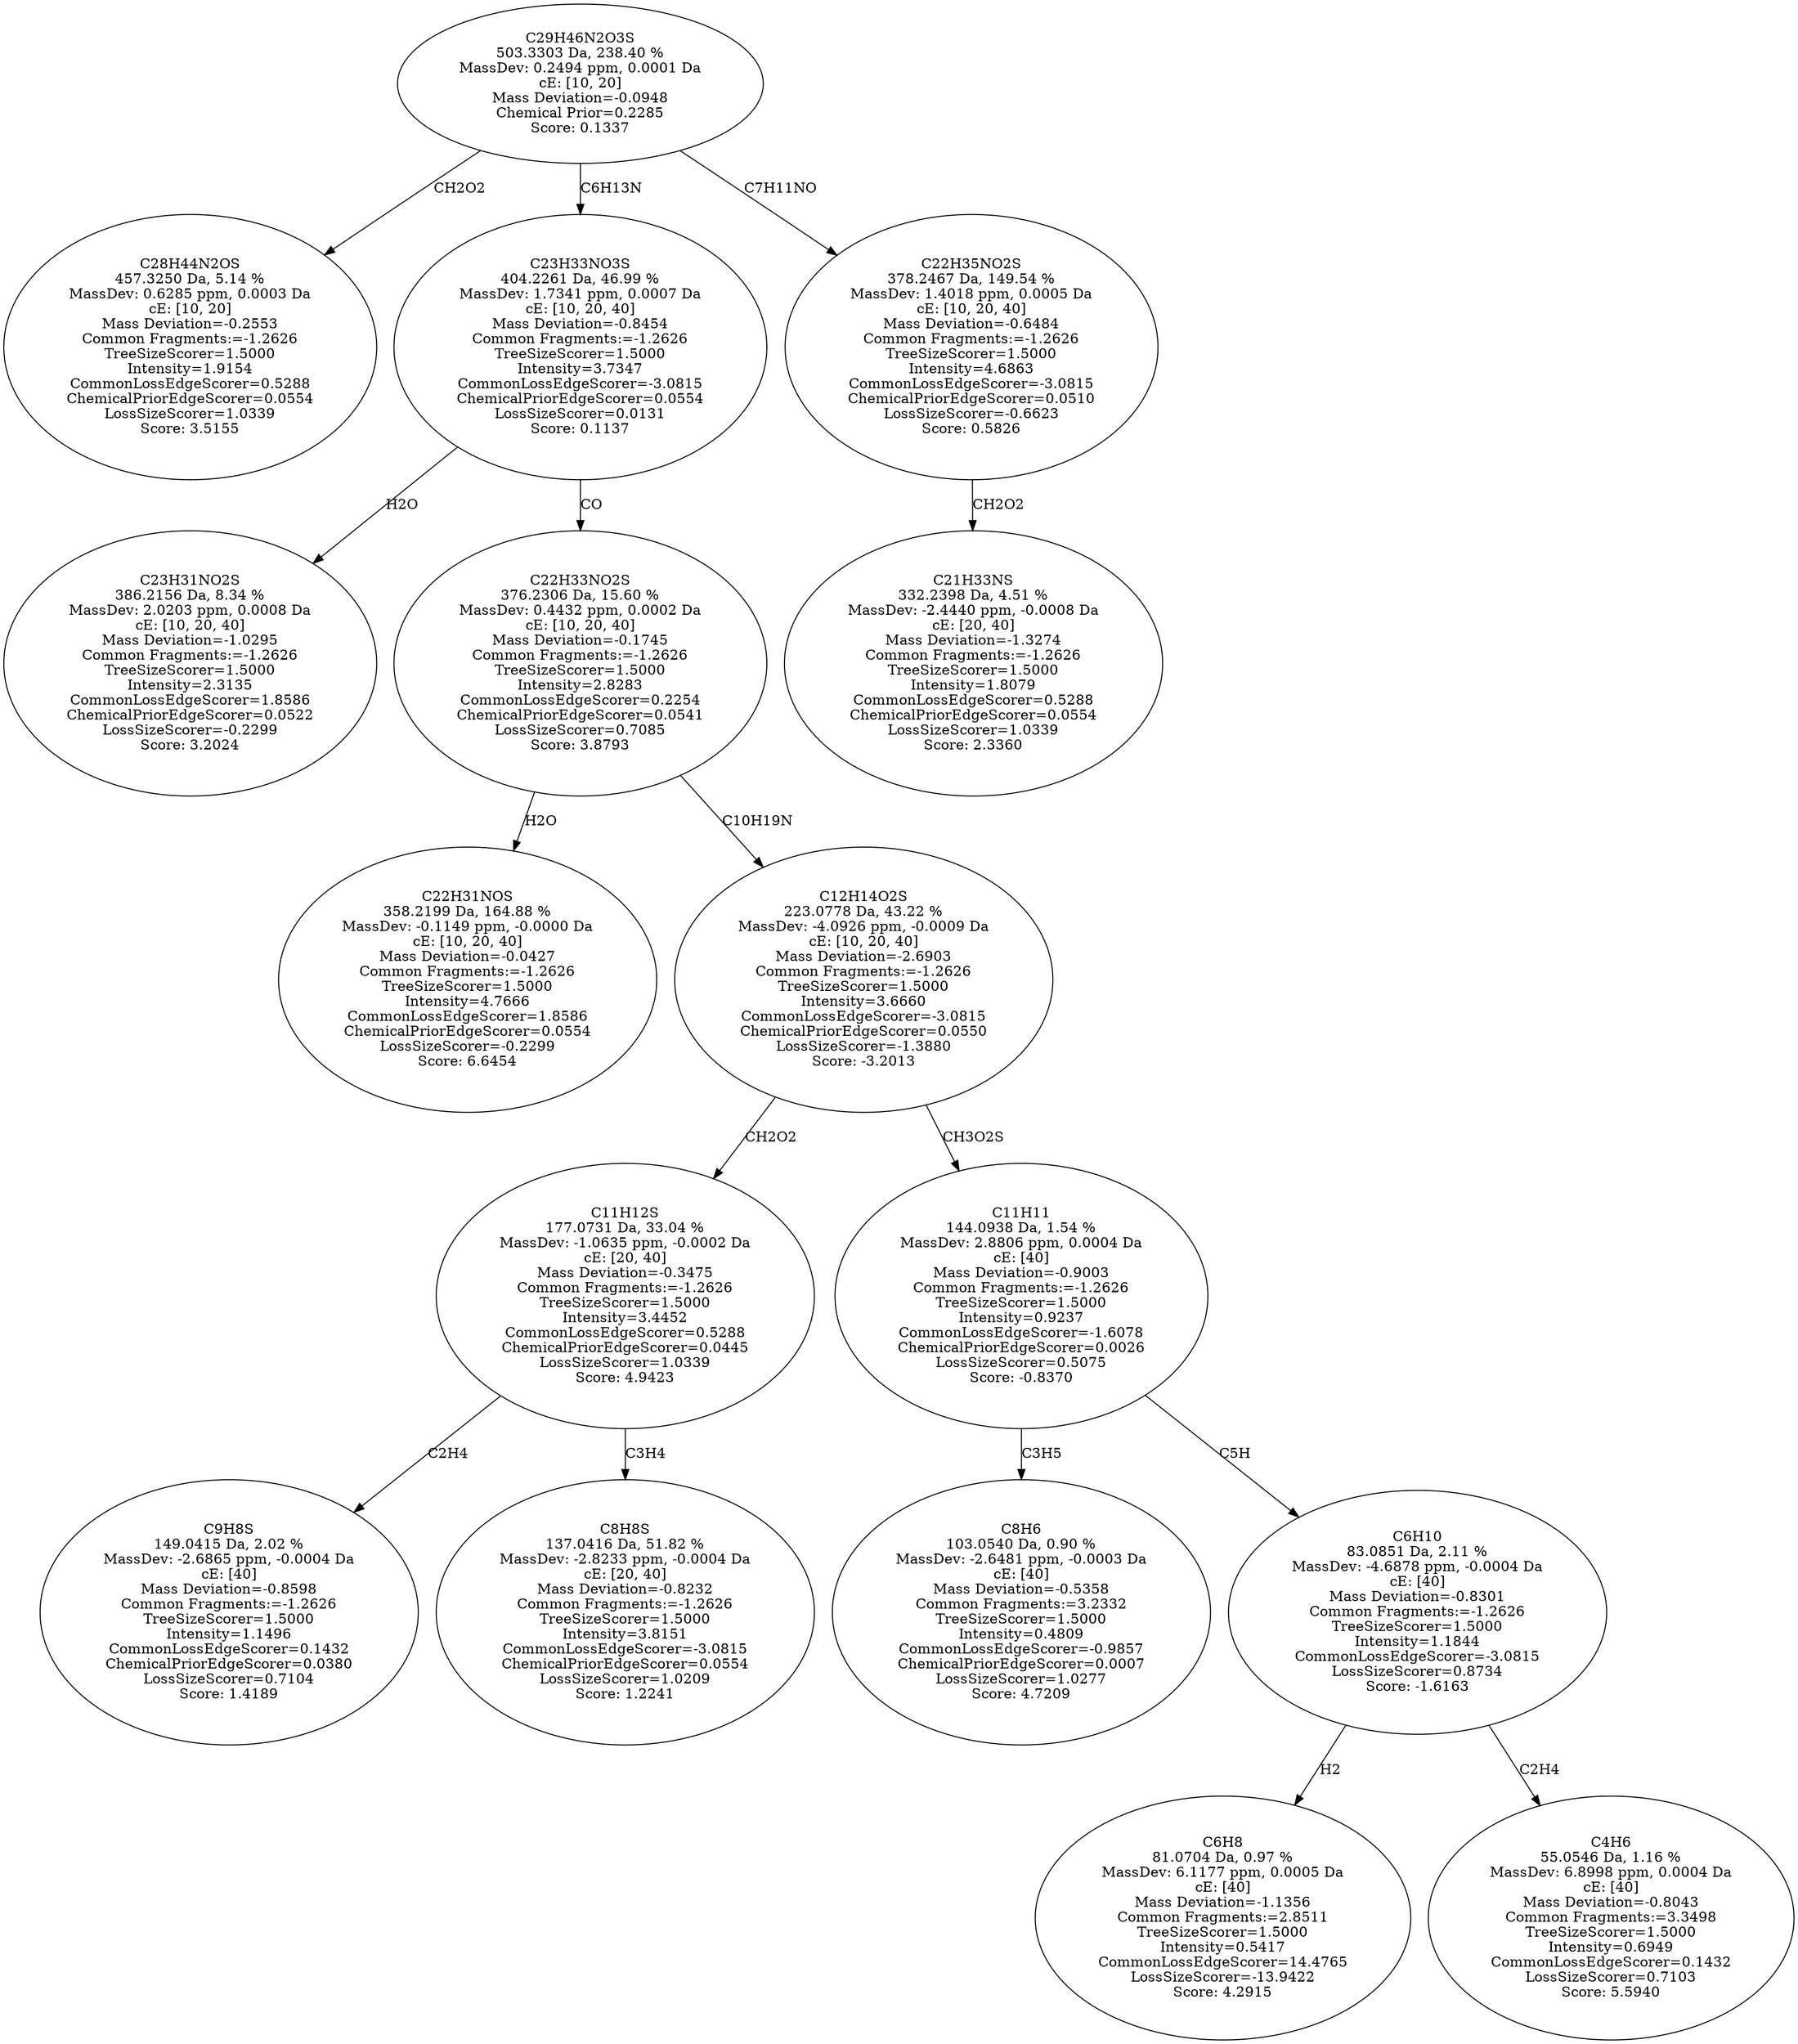 strict digraph {
v1 [label="C28H44N2OS\n457.3250 Da, 5.14 %\nMassDev: 0.6285 ppm, 0.0003 Da\ncE: [10, 20]\nMass Deviation=-0.2553\nCommon Fragments:=-1.2626\nTreeSizeScorer=1.5000\nIntensity=1.9154\nCommonLossEdgeScorer=0.5288\nChemicalPriorEdgeScorer=0.0554\nLossSizeScorer=1.0339\nScore: 3.5155"];
v2 [label="C23H31NO2S\n386.2156 Da, 8.34 %\nMassDev: 2.0203 ppm, 0.0008 Da\ncE: [10, 20, 40]\nMass Deviation=-1.0295\nCommon Fragments:=-1.2626\nTreeSizeScorer=1.5000\nIntensity=2.3135\nCommonLossEdgeScorer=1.8586\nChemicalPriorEdgeScorer=0.0522\nLossSizeScorer=-0.2299\nScore: 3.2024"];
v3 [label="C22H31NOS\n358.2199 Da, 164.88 %\nMassDev: -0.1149 ppm, -0.0000 Da\ncE: [10, 20, 40]\nMass Deviation=-0.0427\nCommon Fragments:=-1.2626\nTreeSizeScorer=1.5000\nIntensity=4.7666\nCommonLossEdgeScorer=1.8586\nChemicalPriorEdgeScorer=0.0554\nLossSizeScorer=-0.2299\nScore: 6.6454"];
v4 [label="C9H8S\n149.0415 Da, 2.02 %\nMassDev: -2.6865 ppm, -0.0004 Da\ncE: [40]\nMass Deviation=-0.8598\nCommon Fragments:=-1.2626\nTreeSizeScorer=1.5000\nIntensity=1.1496\nCommonLossEdgeScorer=0.1432\nChemicalPriorEdgeScorer=0.0380\nLossSizeScorer=0.7104\nScore: 1.4189"];
v5 [label="C8H8S\n137.0416 Da, 51.82 %\nMassDev: -2.8233 ppm, -0.0004 Da\ncE: [20, 40]\nMass Deviation=-0.8232\nCommon Fragments:=-1.2626\nTreeSizeScorer=1.5000\nIntensity=3.8151\nCommonLossEdgeScorer=-3.0815\nChemicalPriorEdgeScorer=0.0554\nLossSizeScorer=1.0209\nScore: 1.2241"];
v6 [label="C11H12S\n177.0731 Da, 33.04 %\nMassDev: -1.0635 ppm, -0.0002 Da\ncE: [20, 40]\nMass Deviation=-0.3475\nCommon Fragments:=-1.2626\nTreeSizeScorer=1.5000\nIntensity=3.4452\nCommonLossEdgeScorer=0.5288\nChemicalPriorEdgeScorer=0.0445\nLossSizeScorer=1.0339\nScore: 4.9423"];
v7 [label="C8H6\n103.0540 Da, 0.90 %\nMassDev: -2.6481 ppm, -0.0003 Da\ncE: [40]\nMass Deviation=-0.5358\nCommon Fragments:=3.2332\nTreeSizeScorer=1.5000\nIntensity=0.4809\nCommonLossEdgeScorer=-0.9857\nChemicalPriorEdgeScorer=0.0007\nLossSizeScorer=1.0277\nScore: 4.7209"];
v8 [label="C6H8\n81.0704 Da, 0.97 %\nMassDev: 6.1177 ppm, 0.0005 Da\ncE: [40]\nMass Deviation=-1.1356\nCommon Fragments:=2.8511\nTreeSizeScorer=1.5000\nIntensity=0.5417\nCommonLossEdgeScorer=14.4765\nLossSizeScorer=-13.9422\nScore: 4.2915"];
v9 [label="C4H6\n55.0546 Da, 1.16 %\nMassDev: 6.8998 ppm, 0.0004 Da\ncE: [40]\nMass Deviation=-0.8043\nCommon Fragments:=3.3498\nTreeSizeScorer=1.5000\nIntensity=0.6949\nCommonLossEdgeScorer=0.1432\nLossSizeScorer=0.7103\nScore: 5.5940"];
v10 [label="C6H10\n83.0851 Da, 2.11 %\nMassDev: -4.6878 ppm, -0.0004 Da\ncE: [40]\nMass Deviation=-0.8301\nCommon Fragments:=-1.2626\nTreeSizeScorer=1.5000\nIntensity=1.1844\nCommonLossEdgeScorer=-3.0815\nLossSizeScorer=0.8734\nScore: -1.6163"];
v11 [label="C11H11\n144.0938 Da, 1.54 %\nMassDev: 2.8806 ppm, 0.0004 Da\ncE: [40]\nMass Deviation=-0.9003\nCommon Fragments:=-1.2626\nTreeSizeScorer=1.5000\nIntensity=0.9237\nCommonLossEdgeScorer=-1.6078\nChemicalPriorEdgeScorer=0.0026\nLossSizeScorer=0.5075\nScore: -0.8370"];
v12 [label="C12H14O2S\n223.0778 Da, 43.22 %\nMassDev: -4.0926 ppm, -0.0009 Da\ncE: [10, 20, 40]\nMass Deviation=-2.6903\nCommon Fragments:=-1.2626\nTreeSizeScorer=1.5000\nIntensity=3.6660\nCommonLossEdgeScorer=-3.0815\nChemicalPriorEdgeScorer=0.0550\nLossSizeScorer=-1.3880\nScore: -3.2013"];
v13 [label="C22H33NO2S\n376.2306 Da, 15.60 %\nMassDev: 0.4432 ppm, 0.0002 Da\ncE: [10, 20, 40]\nMass Deviation=-0.1745\nCommon Fragments:=-1.2626\nTreeSizeScorer=1.5000\nIntensity=2.8283\nCommonLossEdgeScorer=0.2254\nChemicalPriorEdgeScorer=0.0541\nLossSizeScorer=0.7085\nScore: 3.8793"];
v14 [label="C23H33NO3S\n404.2261 Da, 46.99 %\nMassDev: 1.7341 ppm, 0.0007 Da\ncE: [10, 20, 40]\nMass Deviation=-0.8454\nCommon Fragments:=-1.2626\nTreeSizeScorer=1.5000\nIntensity=3.7347\nCommonLossEdgeScorer=-3.0815\nChemicalPriorEdgeScorer=0.0554\nLossSizeScorer=0.0131\nScore: 0.1137"];
v15 [label="C21H33NS\n332.2398 Da, 4.51 %\nMassDev: -2.4440 ppm, -0.0008 Da\ncE: [20, 40]\nMass Deviation=-1.3274\nCommon Fragments:=-1.2626\nTreeSizeScorer=1.5000\nIntensity=1.8079\nCommonLossEdgeScorer=0.5288\nChemicalPriorEdgeScorer=0.0554\nLossSizeScorer=1.0339\nScore: 2.3360"];
v16 [label="C22H35NO2S\n378.2467 Da, 149.54 %\nMassDev: 1.4018 ppm, 0.0005 Da\ncE: [10, 20, 40]\nMass Deviation=-0.6484\nCommon Fragments:=-1.2626\nTreeSizeScorer=1.5000\nIntensity=4.6863\nCommonLossEdgeScorer=-3.0815\nChemicalPriorEdgeScorer=0.0510\nLossSizeScorer=-0.6623\nScore: 0.5826"];
v17 [label="C29H46N2O3S\n503.3303 Da, 238.40 %\nMassDev: 0.2494 ppm, 0.0001 Da\ncE: [10, 20]\nMass Deviation=-0.0948\nChemical Prior=0.2285\nScore: 0.1337"];
v17 -> v1 [label="CH2O2"];
v14 -> v2 [label="H2O"];
v13 -> v3 [label="H2O"];
v6 -> v4 [label="C2H4"];
v6 -> v5 [label="C3H4"];
v12 -> v6 [label="CH2O2"];
v11 -> v7 [label="C3H5"];
v10 -> v8 [label="H2"];
v10 -> v9 [label="C2H4"];
v11 -> v10 [label="C5H"];
v12 -> v11 [label="CH3O2S"];
v13 -> v12 [label="C10H19N"];
v14 -> v13 [label="CO"];
v17 -> v14 [label="C6H13N"];
v16 -> v15 [label="CH2O2"];
v17 -> v16 [label="C7H11NO"];
}